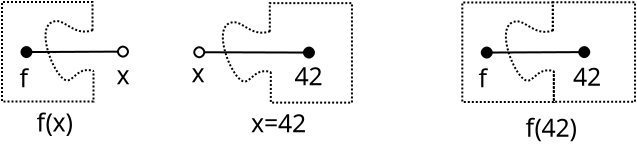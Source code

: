 <?xml version="1.0" encoding="UTF-8"?>
<dia:diagram xmlns:dia="http://www.lysator.liu.se/~alla/dia/">
  <dia:layer name="Background" visible="true" connectable="false"/>
  <dia:layer name="Background" visible="true" connectable="false"/>
  <dia:layer name="Background" visible="true" connectable="false"/>
  <dia:layer name="Background" visible="true" connectable="true" active="true">
    <dia:group>
      <dia:attribute name="meta">
        <dia:composite type="dict"/>
      </dia:attribute>
      <dia:attribute name="matrix"/>
      <dia:object type="Standard - ZigZagLine" version="1" id="O0">
        <dia:attribute name="obj_pos">
          <dia:point val="33.643,6.432"/>
        </dia:attribute>
        <dia:attribute name="obj_bb">
          <dia:rectangle val="33.593,4.957;37.8,10.032"/>
        </dia:attribute>
        <dia:attribute name="orth_points">
          <dia:point val="33.643,6.432"/>
          <dia:point val="33.643,5.007"/>
          <dia:point val="37.75,5.007"/>
          <dia:point val="37.75,9.982"/>
          <dia:point val="33.693,9.982"/>
          <dia:point val="33.693,8.457"/>
        </dia:attribute>
        <dia:attribute name="orth_orient">
          <dia:enum val="1"/>
          <dia:enum val="0"/>
          <dia:enum val="1"/>
          <dia:enum val="0"/>
          <dia:enum val="1"/>
        </dia:attribute>
        <dia:attribute name="autorouting">
          <dia:boolean val="false"/>
        </dia:attribute>
        <dia:attribute name="line_style">
          <dia:enum val="4"/>
        </dia:attribute>
      </dia:object>
      <dia:object type="Standard - BezierLine" version="0" id="O1">
        <dia:attribute name="obj_pos">
          <dia:point val="33.656,6.414"/>
        </dia:attribute>
        <dia:attribute name="obj_bb">
          <dia:rectangle val="31.243,5.909;33.769,8.977"/>
        </dia:attribute>
        <dia:attribute name="bez_points">
          <dia:point val="33.656,6.414"/>
          <dia:point val="32.639,6.781"/>
          <dia:point val="32.201,5.657"/>
          <dia:point val="31.568,6.04"/>
          <dia:point val="30.934,6.423"/>
          <dia:point val="31.518,8.157"/>
          <dia:point val="32.084,8.757"/>
          <dia:point val="32.651,9.357"/>
          <dia:point val="32.723,8.158"/>
          <dia:point val="33.706,8.458"/>
        </dia:attribute>
        <dia:attribute name="corner_types">
          <dia:enum val="0"/>
          <dia:enum val="0"/>
          <dia:enum val="0"/>
          <dia:enum val="0"/>
        </dia:attribute>
        <dia:attribute name="line_style">
          <dia:enum val="4"/>
        </dia:attribute>
      </dia:object>
      <dia:object type="Standard - ZigZagLine" version="1" id="O2">
        <dia:attribute name="obj_pos">
          <dia:point val="33.64,6.444"/>
        </dia:attribute>
        <dia:attribute name="obj_bb">
          <dia:rectangle val="29.065,4.969;33.74,10.044"/>
        </dia:attribute>
        <dia:attribute name="orth_points">
          <dia:point val="33.64,6.444"/>
          <dia:point val="33.64,5.019"/>
          <dia:point val="29.115,5.019"/>
          <dia:point val="29.115,9.994"/>
          <dia:point val="33.69,9.994"/>
          <dia:point val="33.69,8.469"/>
        </dia:attribute>
        <dia:attribute name="orth_orient">
          <dia:enum val="1"/>
          <dia:enum val="0"/>
          <dia:enum val="1"/>
          <dia:enum val="0"/>
          <dia:enum val="1"/>
        </dia:attribute>
        <dia:attribute name="autorouting">
          <dia:boolean val="false"/>
        </dia:attribute>
        <dia:attribute name="line_style">
          <dia:enum val="4"/>
        </dia:attribute>
      </dia:object>
      <dia:object type="Standard - Line" version="0" id="O3">
        <dia:attribute name="obj_pos">
          <dia:point val="30.088,7.523"/>
        </dia:attribute>
        <dia:attribute name="obj_bb">
          <dia:rectangle val="30.017,7.179;35.534,7.843"/>
        </dia:attribute>
        <dia:attribute name="conn_endpoints">
          <dia:point val="30.088,7.523"/>
          <dia:point val="35.463,7.498"/>
        </dia:attribute>
        <dia:attribute name="numcp">
          <dia:int val="1"/>
        </dia:attribute>
        <dia:attribute name="start_arrow">
          <dia:enum val="8"/>
        </dia:attribute>
        <dia:attribute name="start_arrow_length">
          <dia:real val="0.5"/>
        </dia:attribute>
        <dia:attribute name="start_arrow_width">
          <dia:real val="0.5"/>
        </dia:attribute>
        <dia:attribute name="end_arrow">
          <dia:enum val="8"/>
        </dia:attribute>
        <dia:attribute name="end_arrow_length">
          <dia:real val="0.5"/>
        </dia:attribute>
        <dia:attribute name="end_arrow_width">
          <dia:real val="0.5"/>
        </dia:attribute>
      </dia:object>
      <dia:object type="Standard - Text" version="1" id="O4">
        <dia:attribute name="obj_pos">
          <dia:point val="29.923,9.252"/>
        </dia:attribute>
        <dia:attribute name="obj_bb">
          <dia:rectangle val="29.923,7.925;30.405,9.617"/>
        </dia:attribute>
        <dia:attribute name="text">
          <dia:composite type="text">
            <dia:attribute name="string">
              <dia:string>#f#</dia:string>
            </dia:attribute>
            <dia:attribute name="font">
              <dia:font family="sans" style="0" name="Helvetica"/>
            </dia:attribute>
            <dia:attribute name="height">
              <dia:real val="1.552"/>
            </dia:attribute>
            <dia:attribute name="pos">
              <dia:point val="29.923,9.252"/>
            </dia:attribute>
            <dia:attribute name="color">
              <dia:color val="#000000ff"/>
            </dia:attribute>
            <dia:attribute name="alignment">
              <dia:enum val="0"/>
            </dia:attribute>
          </dia:composite>
        </dia:attribute>
        <dia:attribute name="valign">
          <dia:enum val="3"/>
        </dia:attribute>
      </dia:object>
      <dia:object type="Standard - Text" version="1" id="O5">
        <dia:attribute name="obj_pos">
          <dia:point val="34.648,9.178"/>
        </dia:attribute>
        <dia:attribute name="obj_bb">
          <dia:rectangle val="34.648,7.85;36.068,9.543"/>
        </dia:attribute>
        <dia:attribute name="text">
          <dia:composite type="text">
            <dia:attribute name="string">
              <dia:string>#42#</dia:string>
            </dia:attribute>
            <dia:attribute name="font">
              <dia:font family="sans" style="0" name="Helvetica"/>
            </dia:attribute>
            <dia:attribute name="height">
              <dia:real val="1.552"/>
            </dia:attribute>
            <dia:attribute name="pos">
              <dia:point val="34.648,9.178"/>
            </dia:attribute>
            <dia:attribute name="color">
              <dia:color val="#000000ff"/>
            </dia:attribute>
            <dia:attribute name="alignment">
              <dia:enum val="0"/>
            </dia:attribute>
          </dia:composite>
        </dia:attribute>
        <dia:attribute name="valign">
          <dia:enum val="3"/>
        </dia:attribute>
      </dia:object>
      <dia:object type="Standard - Text" version="1" id="O6">
        <dia:attribute name="obj_pos">
          <dia:point val="32.273,11.727"/>
        </dia:attribute>
        <dia:attribute name="obj_bb">
          <dia:rectangle val="32.273,10.4;34.865,12.092"/>
        </dia:attribute>
        <dia:attribute name="text">
          <dia:composite type="text">
            <dia:attribute name="string">
              <dia:string>#f(42)#</dia:string>
            </dia:attribute>
            <dia:attribute name="font">
              <dia:font family="sans" style="0" name="Helvetica"/>
            </dia:attribute>
            <dia:attribute name="height">
              <dia:real val="1.552"/>
            </dia:attribute>
            <dia:attribute name="pos">
              <dia:point val="32.273,11.727"/>
            </dia:attribute>
            <dia:attribute name="color">
              <dia:color val="#000000ff"/>
            </dia:attribute>
            <dia:attribute name="alignment">
              <dia:enum val="0"/>
            </dia:attribute>
          </dia:composite>
        </dia:attribute>
        <dia:attribute name="valign">
          <dia:enum val="3"/>
        </dia:attribute>
      </dia:object>
    </dia:group>
    <dia:group>
      <dia:attribute name="meta">
        <dia:composite type="dict"/>
      </dia:attribute>
      <dia:attribute name="matrix"/>
      <dia:group>
        <dia:attribute name="meta">
          <dia:composite type="dict"/>
        </dia:attribute>
        <dia:attribute name="matrix"/>
        <dia:object type="Standard - ZigZagLine" version="1" id="O7">
          <dia:attribute name="obj_pos">
            <dia:point val="10.625,6.419"/>
          </dia:attribute>
          <dia:attribute name="obj_bb">
            <dia:rectangle val="6.05,4.944;10.725,10.019"/>
          </dia:attribute>
          <dia:attribute name="orth_points">
            <dia:point val="10.625,6.419"/>
            <dia:point val="10.625,4.994"/>
            <dia:point val="6.1,4.994"/>
            <dia:point val="6.1,9.969"/>
            <dia:point val="10.675,9.969"/>
            <dia:point val="10.675,8.444"/>
          </dia:attribute>
          <dia:attribute name="orth_orient">
            <dia:enum val="1"/>
            <dia:enum val="0"/>
            <dia:enum val="1"/>
            <dia:enum val="0"/>
            <dia:enum val="1"/>
          </dia:attribute>
          <dia:attribute name="autorouting">
            <dia:boolean val="false"/>
          </dia:attribute>
          <dia:attribute name="line_style">
            <dia:enum val="4"/>
          </dia:attribute>
        </dia:object>
        <dia:object type="Standard - BezierLine" version="0" id="O8">
          <dia:attribute name="obj_pos">
            <dia:point val="10.639,6.401"/>
          </dia:attribute>
          <dia:attribute name="obj_bb">
            <dia:rectangle val="8.225,5.896;10.751,8.964"/>
          </dia:attribute>
          <dia:attribute name="bez_points">
            <dia:point val="10.639,6.401"/>
            <dia:point val="9.622,6.768"/>
            <dia:point val="9.183,5.644"/>
            <dia:point val="8.55,6.027"/>
            <dia:point val="7.917,6.41"/>
            <dia:point val="8.5,8.144"/>
            <dia:point val="9.067,8.744"/>
            <dia:point val="9.633,9.344"/>
            <dia:point val="9.705,8.145"/>
            <dia:point val="10.688,8.445"/>
          </dia:attribute>
          <dia:attribute name="corner_types">
            <dia:enum val="0"/>
            <dia:enum val="0"/>
            <dia:enum val="0"/>
            <dia:enum val="0"/>
          </dia:attribute>
          <dia:attribute name="line_style">
            <dia:enum val="4"/>
          </dia:attribute>
        </dia:object>
        <dia:object type="Standard - Line" version="0" id="O9">
          <dia:attribute name="obj_pos">
            <dia:point val="7.073,7.498"/>
          </dia:attribute>
          <dia:attribute name="obj_bb">
            <dia:rectangle val="7.002,7.154;12.498,7.817"/>
          </dia:attribute>
          <dia:attribute name="conn_endpoints">
            <dia:point val="7.073,7.498"/>
            <dia:point val="12.448,7.473"/>
          </dia:attribute>
          <dia:attribute name="numcp">
            <dia:int val="1"/>
          </dia:attribute>
          <dia:attribute name="start_arrow">
            <dia:enum val="8"/>
          </dia:attribute>
          <dia:attribute name="start_arrow_length">
            <dia:real val="0.5"/>
          </dia:attribute>
          <dia:attribute name="start_arrow_width">
            <dia:real val="0.5"/>
          </dia:attribute>
          <dia:attribute name="end_arrow">
            <dia:enum val="9"/>
          </dia:attribute>
          <dia:attribute name="end_arrow_length">
            <dia:real val="0.5"/>
          </dia:attribute>
          <dia:attribute name="end_arrow_width">
            <dia:real val="0.5"/>
          </dia:attribute>
        </dia:object>
      </dia:group>
      <dia:object type="Standard - Text" version="1" id="O10">
        <dia:attribute name="obj_pos">
          <dia:point val="6.973,9.253"/>
        </dia:attribute>
        <dia:attribute name="obj_bb">
          <dia:rectangle val="6.973,7.925;7.455,9.618"/>
        </dia:attribute>
        <dia:attribute name="text">
          <dia:composite type="text">
            <dia:attribute name="string">
              <dia:string>#f#</dia:string>
            </dia:attribute>
            <dia:attribute name="font">
              <dia:font family="sans" style="0" name="Helvetica"/>
            </dia:attribute>
            <dia:attribute name="height">
              <dia:real val="1.552"/>
            </dia:attribute>
            <dia:attribute name="pos">
              <dia:point val="6.973,9.253"/>
            </dia:attribute>
            <dia:attribute name="color">
              <dia:color val="#000000ff"/>
            </dia:attribute>
            <dia:attribute name="alignment">
              <dia:enum val="0"/>
            </dia:attribute>
          </dia:composite>
        </dia:attribute>
        <dia:attribute name="valign">
          <dia:enum val="3"/>
        </dia:attribute>
      </dia:object>
      <dia:object type="Standard - Text" version="1" id="O11">
        <dia:attribute name="obj_pos">
          <dia:point val="11.823,9.103"/>
        </dia:attribute>
        <dia:attribute name="obj_bb">
          <dia:rectangle val="11.823,7.775;12.48,9.468"/>
        </dia:attribute>
        <dia:attribute name="text">
          <dia:composite type="text">
            <dia:attribute name="string">
              <dia:string>#x#</dia:string>
            </dia:attribute>
            <dia:attribute name="font">
              <dia:font family="sans" style="0" name="Helvetica"/>
            </dia:attribute>
            <dia:attribute name="height">
              <dia:real val="1.552"/>
            </dia:attribute>
            <dia:attribute name="pos">
              <dia:point val="11.823,9.103"/>
            </dia:attribute>
            <dia:attribute name="color">
              <dia:color val="#000000ff"/>
            </dia:attribute>
            <dia:attribute name="alignment">
              <dia:enum val="0"/>
            </dia:attribute>
          </dia:composite>
        </dia:attribute>
        <dia:attribute name="valign">
          <dia:enum val="3"/>
        </dia:attribute>
      </dia:object>
      <dia:object type="Standard - Text" version="1" id="O12">
        <dia:attribute name="obj_pos">
          <dia:point val="7.825,11.463"/>
        </dia:attribute>
        <dia:attribute name="obj_bb">
          <dia:rectangle val="7.825,10.135;9.655,11.828"/>
        </dia:attribute>
        <dia:attribute name="text">
          <dia:composite type="text">
            <dia:attribute name="string">
              <dia:string>#f(x)#</dia:string>
            </dia:attribute>
            <dia:attribute name="font">
              <dia:font family="sans" style="0" name="Helvetica"/>
            </dia:attribute>
            <dia:attribute name="height">
              <dia:real val="1.552"/>
            </dia:attribute>
            <dia:attribute name="pos">
              <dia:point val="7.825,11.463"/>
            </dia:attribute>
            <dia:attribute name="color">
              <dia:color val="#000000ff"/>
            </dia:attribute>
            <dia:attribute name="alignment">
              <dia:enum val="0"/>
            </dia:attribute>
          </dia:composite>
        </dia:attribute>
        <dia:attribute name="valign">
          <dia:enum val="3"/>
        </dia:attribute>
      </dia:object>
    </dia:group>
    <dia:group>
      <dia:attribute name="meta">
        <dia:composite type="dict"/>
      </dia:attribute>
      <dia:attribute name="matrix"/>
      <dia:group>
        <dia:attribute name="meta">
          <dia:composite type="dict"/>
        </dia:attribute>
        <dia:attribute name="matrix"/>
        <dia:object type="Standard - ZigZagLine" version="1" id="O13">
          <dia:attribute name="obj_pos">
            <dia:point val="19.49,6.475"/>
          </dia:attribute>
          <dia:attribute name="obj_bb">
            <dia:rectangle val="19.44,5.0;23.648,10.075"/>
          </dia:attribute>
          <dia:attribute name="orth_points">
            <dia:point val="19.49,6.475"/>
            <dia:point val="19.49,5.05"/>
            <dia:point val="23.598,5.05"/>
            <dia:point val="23.598,10.025"/>
            <dia:point val="19.54,10.025"/>
            <dia:point val="19.54,8.5"/>
          </dia:attribute>
          <dia:attribute name="orth_orient">
            <dia:enum val="1"/>
            <dia:enum val="0"/>
            <dia:enum val="1"/>
            <dia:enum val="0"/>
            <dia:enum val="1"/>
          </dia:attribute>
          <dia:attribute name="autorouting">
            <dia:boolean val="false"/>
          </dia:attribute>
          <dia:attribute name="line_style">
            <dia:enum val="4"/>
          </dia:attribute>
        </dia:object>
        <dia:object type="Standard - BezierLine" version="0" id="O14">
          <dia:attribute name="obj_pos">
            <dia:point val="19.504,6.458"/>
          </dia:attribute>
          <dia:attribute name="obj_bb">
            <dia:rectangle val="17.09,5.953;19.616,9.021"/>
          </dia:attribute>
          <dia:attribute name="bez_points">
            <dia:point val="19.504,6.458"/>
            <dia:point val="18.487,6.824"/>
            <dia:point val="18.049,5.7"/>
            <dia:point val="17.415,6.084"/>
            <dia:point val="16.782,6.467"/>
            <dia:point val="17.365,8.2"/>
            <dia:point val="17.932,8.8"/>
            <dia:point val="18.499,9.4"/>
            <dia:point val="18.57,8.201"/>
            <dia:point val="19.554,8.501"/>
          </dia:attribute>
          <dia:attribute name="corner_types">
            <dia:enum val="0"/>
            <dia:enum val="0"/>
            <dia:enum val="0"/>
            <dia:enum val="0"/>
          </dia:attribute>
          <dia:attribute name="line_style">
            <dia:enum val="4"/>
          </dia:attribute>
        </dia:object>
        <dia:object type="Standard - Line" version="0" id="O15">
          <dia:attribute name="obj_pos">
            <dia:point val="15.663,7.505"/>
          </dia:attribute>
          <dia:attribute name="obj_bb">
            <dia:rectangle val="15.613,7.185;21.769,7.843"/>
          </dia:attribute>
          <dia:attribute name="conn_endpoints">
            <dia:point val="15.663,7.505"/>
            <dia:point val="21.698,7.523"/>
          </dia:attribute>
          <dia:attribute name="numcp">
            <dia:int val="1"/>
          </dia:attribute>
          <dia:attribute name="start_arrow">
            <dia:enum val="9"/>
          </dia:attribute>
          <dia:attribute name="start_arrow_length">
            <dia:real val="0.5"/>
          </dia:attribute>
          <dia:attribute name="start_arrow_width">
            <dia:real val="0.5"/>
          </dia:attribute>
          <dia:attribute name="end_arrow">
            <dia:enum val="8"/>
          </dia:attribute>
          <dia:attribute name="end_arrow_length">
            <dia:real val="0.5"/>
          </dia:attribute>
          <dia:attribute name="end_arrow_width">
            <dia:real val="0.5"/>
          </dia:attribute>
        </dia:object>
      </dia:group>
      <dia:object type="Standard - Text" version="1" id="O16">
        <dia:attribute name="obj_pos">
          <dia:point val="20.723,9.153"/>
        </dia:attribute>
        <dia:attribute name="obj_bb">
          <dia:rectangle val="20.723,7.825;22.143,9.518"/>
        </dia:attribute>
        <dia:attribute name="text">
          <dia:composite type="text">
            <dia:attribute name="string">
              <dia:string>#42#</dia:string>
            </dia:attribute>
            <dia:attribute name="font">
              <dia:font family="sans" style="0" name="Helvetica"/>
            </dia:attribute>
            <dia:attribute name="height">
              <dia:real val="1.552"/>
            </dia:attribute>
            <dia:attribute name="pos">
              <dia:point val="20.723,9.153"/>
            </dia:attribute>
            <dia:attribute name="color">
              <dia:color val="#000000ff"/>
            </dia:attribute>
            <dia:attribute name="alignment">
              <dia:enum val="0"/>
            </dia:attribute>
          </dia:composite>
        </dia:attribute>
        <dia:attribute name="valign">
          <dia:enum val="3"/>
        </dia:attribute>
      </dia:object>
      <dia:object type="Standard - Text" version="1" id="O17">
        <dia:attribute name="obj_pos">
          <dia:point val="15.573,9.003"/>
        </dia:attribute>
        <dia:attribute name="obj_bb">
          <dia:rectangle val="15.573,7.675;16.23,9.368"/>
        </dia:attribute>
        <dia:attribute name="text">
          <dia:composite type="text">
            <dia:attribute name="string">
              <dia:string>#x#</dia:string>
            </dia:attribute>
            <dia:attribute name="font">
              <dia:font family="sans" style="0" name="Helvetica"/>
            </dia:attribute>
            <dia:attribute name="height">
              <dia:real val="1.552"/>
            </dia:attribute>
            <dia:attribute name="pos">
              <dia:point val="15.573,9.003"/>
            </dia:attribute>
            <dia:attribute name="color">
              <dia:color val="#000000ff"/>
            </dia:attribute>
            <dia:attribute name="alignment">
              <dia:enum val="0"/>
            </dia:attribute>
          </dia:composite>
        </dia:attribute>
        <dia:attribute name="valign">
          <dia:enum val="3"/>
        </dia:attribute>
      </dia:object>
      <dia:object type="Standard - Text" version="1" id="O18">
        <dia:attribute name="obj_pos">
          <dia:point val="18.548,11.502"/>
        </dia:attribute>
        <dia:attribute name="obj_bb">
          <dia:rectangle val="18.548,10.175;21.335,11.867"/>
        </dia:attribute>
        <dia:attribute name="text">
          <dia:composite type="text">
            <dia:attribute name="string">
              <dia:string>#x=42#</dia:string>
            </dia:attribute>
            <dia:attribute name="font">
              <dia:font family="sans" style="0" name="Helvetica"/>
            </dia:attribute>
            <dia:attribute name="height">
              <dia:real val="1.552"/>
            </dia:attribute>
            <dia:attribute name="pos">
              <dia:point val="18.548,11.502"/>
            </dia:attribute>
            <dia:attribute name="color">
              <dia:color val="#000000ff"/>
            </dia:attribute>
            <dia:attribute name="alignment">
              <dia:enum val="0"/>
            </dia:attribute>
          </dia:composite>
        </dia:attribute>
        <dia:attribute name="valign">
          <dia:enum val="3"/>
        </dia:attribute>
      </dia:object>
    </dia:group>
  </dia:layer>
</dia:diagram>

